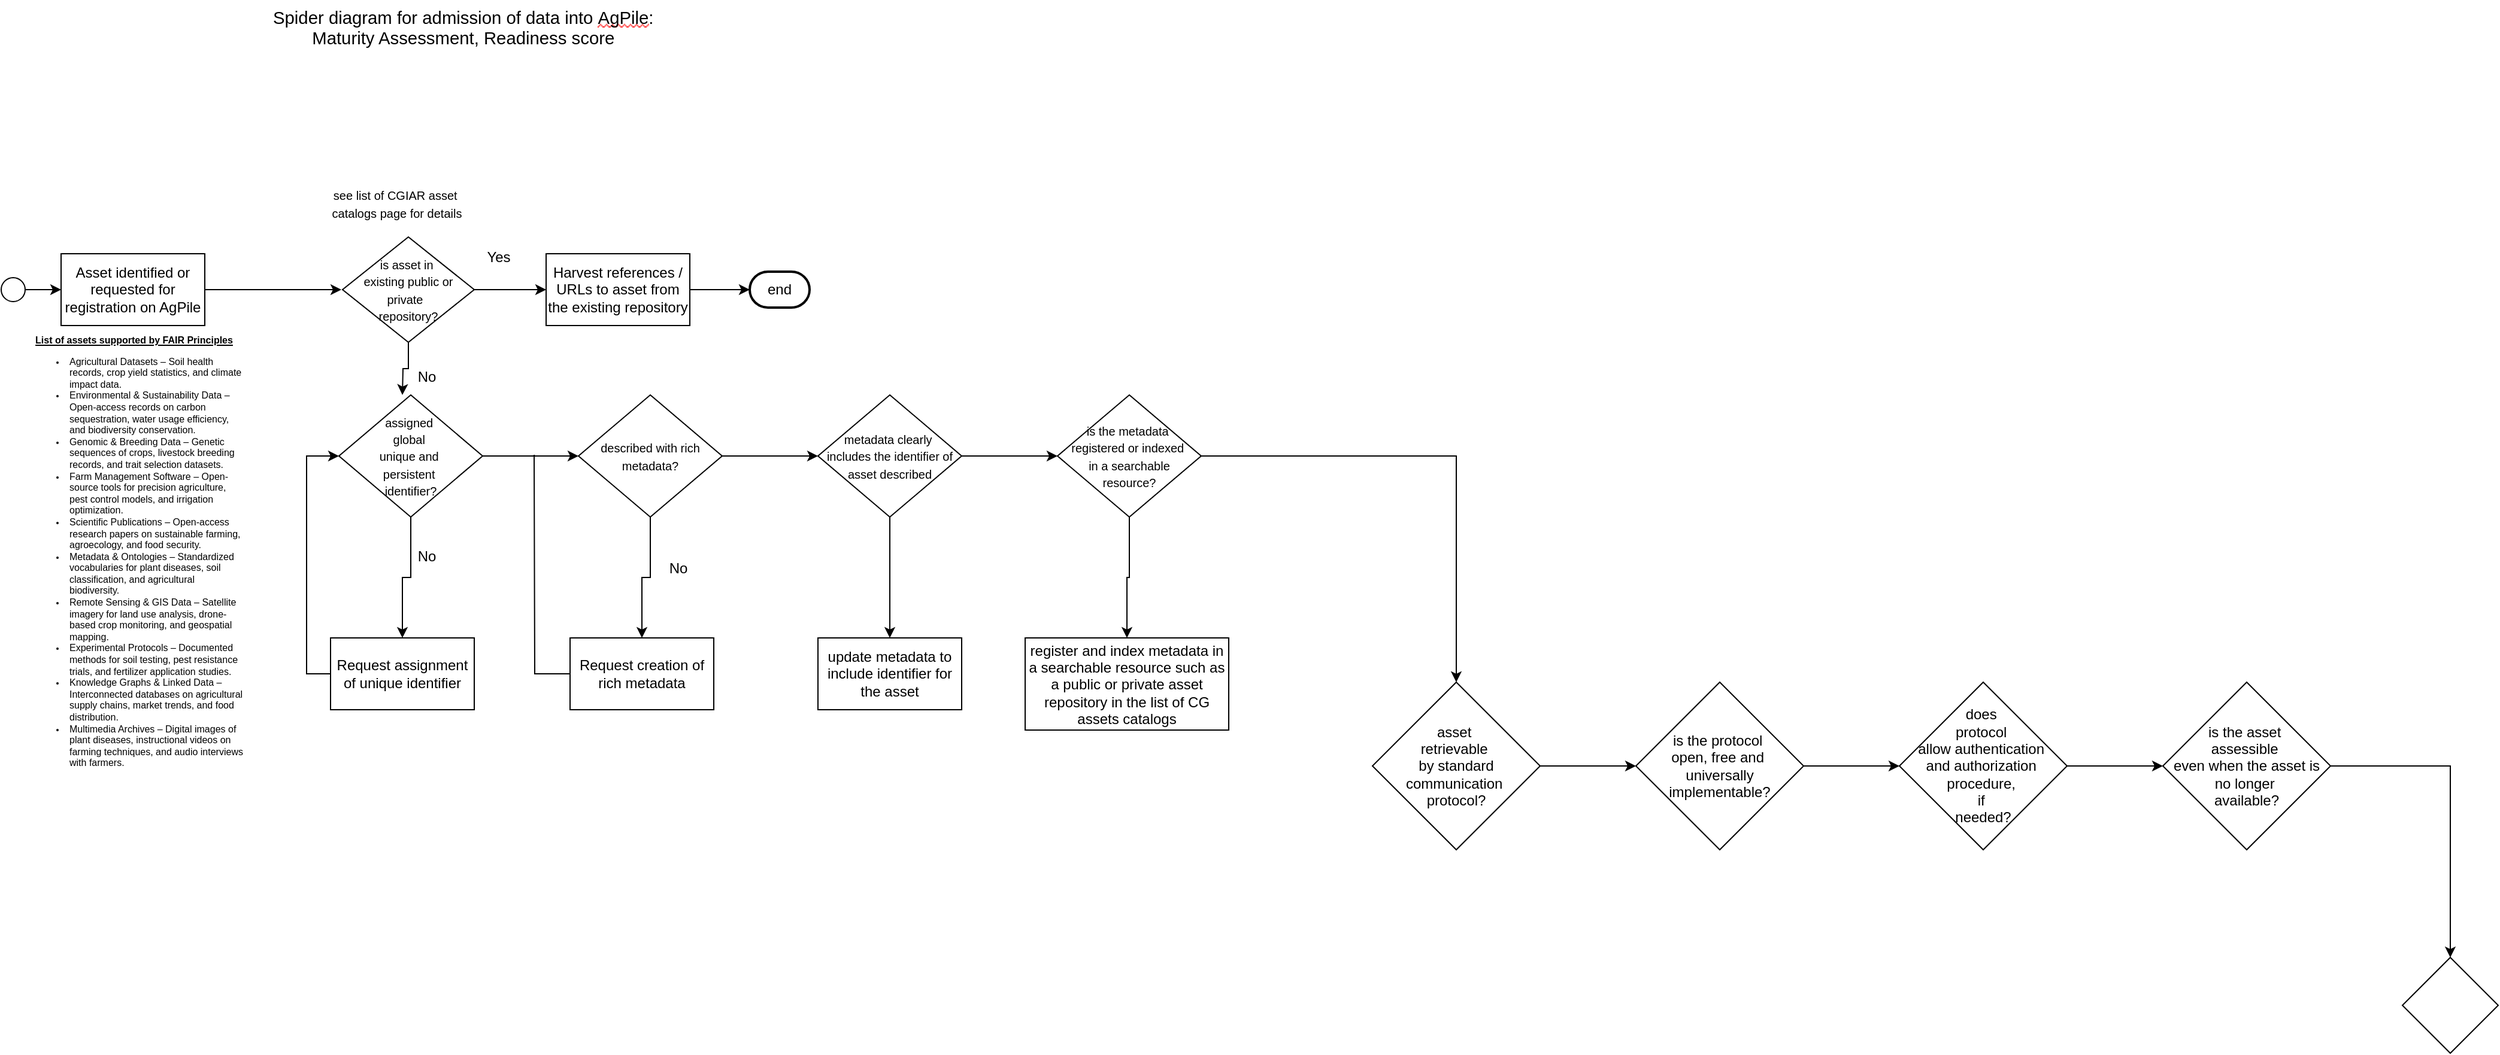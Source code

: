 <mxfile version="27.0.6" pages="2">
  <diagram name="Asset-Decision-Tree" id="kh70RzPJQsRN2QVFIez3">
    <mxGraphModel dx="1367" dy="960" grid="1" gridSize="10" guides="1" tooltips="1" connect="1" arrows="1" fold="1" page="1" pageScale="1" pageWidth="850" pageHeight="1100" math="0" shadow="0">
      <root>
        <mxCell id="0" />
        <mxCell id="1" parent="0" />
        <mxCell id="EKoYhgj5fetH4Y42ur88-1" value="&lt;span data-contrast=&quot;none&quot; class=&quot;TextRun SCXO240272631 BCX8&quot; lang=&quot;EN-US&quot; style=&quot;margin: 0px; padding: 0px; user-select: text; -webkit-user-drag: none; -webkit-tap-highlight-color: transparent; color: rgb(0, 0, 0); font-style: normal; font-variant-caps: normal; font-weight: normal; letter-spacing: normal; orphans: 2; text-align: left; text-indent: 0px; text-transform: none; widows: 2; word-spacing: 0px; -webkit-text-stroke-width: 0px; white-space: normal; background-color: transparent; text-decoration: none; font-size: 11pt; font-family: &amp;quot;Aptos Narrow&amp;quot;, sans-serif; line-height: 17px; font-variant-ligatures: none !important;&quot;&gt;&lt;span class=&quot;NormalTextRun SCXO240272631 BCX8&quot; style=&quot;margin: 0px; padding: 0px; user-select: text; -webkit-user-drag: none; -webkit-tap-highlight-color: transparent; background-color: inherit;&quot;&gt;Spider diagram for admission of data into&lt;span&gt;&amp;nbsp;&lt;/span&gt;&lt;/span&gt;&lt;span class=&quot;SpellingError SCXO240272631 BCX8&quot; style=&quot;margin: 0px; padding: 0px; user-select: text; -webkit-user-drag: none; -webkit-tap-highlight-color: transparent; background-repeat: repeat-x; background-position: left bottom; background-image: url(&amp;quot;data:image/gif;base64,R0lGODlhBQAEAJECAP////8AAAAAAAAAACH5BAEAAAIALAAAAAAFAAQAAAIIlGAXCCHrTCgAOw==&amp;quot;); border-bottom: 1px solid transparent; background-color: inherit;&quot;&gt;AgPile&lt;/span&gt;&lt;span class=&quot;NormalTextRun SCXO240272631 BCX8&quot; style=&quot;margin: 0px; padding: 0px; user-select: text; -webkit-user-drag: none; -webkit-tap-highlight-color: transparent; background-color: inherit;&quot;&gt;:&amp;nbsp;&lt;/span&gt;&lt;/span&gt;&lt;div style=&quot;text-align: center;&quot;&gt;&lt;span data-contrast=&quot;none&quot; class=&quot;TextRun SCXO240272631 BCX8&quot; lang=&quot;EN-US&quot; style=&quot;margin: 0px; padding: 0px; user-select: text; -webkit-user-drag: none; -webkit-tap-highlight-color: transparent; color: rgb(0, 0, 0); font-style: normal; font-variant-caps: normal; font-weight: normal; letter-spacing: normal; orphans: 2; text-indent: 0px; text-transform: none; widows: 2; word-spacing: 0px; -webkit-text-stroke-width: 0px; white-space: normal; background-color: transparent; text-decoration: none; font-size: 11pt; font-family: &amp;quot;Aptos Narrow&amp;quot;, sans-serif; line-height: 17px; font-variant-ligatures: none !important;&quot;&gt;&lt;span class=&quot;NormalTextRun SCXO240272631 BCX8&quot; style=&quot;margin: 0px; padding: 0px; user-select: text; -webkit-user-drag: none; -webkit-tap-highlight-color: transparent; background-color: inherit;&quot;&gt;Maturity Assessment, Readiness score&lt;/span&gt;&lt;/span&gt;&lt;span class=&quot;EOP SCXO240272631 BCX8&quot; style=&quot;margin: 0px; padding: 0px; user-select: text; -webkit-user-drag: none; -webkit-tap-highlight-color: transparent; color: rgb(0, 0, 0); font-style: normal; font-variant-ligatures: normal; font-variant-caps: normal; font-weight: 400; letter-spacing: normal; orphans: 2; text-align: left; text-indent: 0px; text-transform: none; widows: 2; word-spacing: 0px; -webkit-text-stroke-width: 0px; white-space: normal; background-color: rgb(255, 255, 255); text-decoration-thickness: initial; text-decoration-style: initial; text-decoration-color: initial; font-size: 11pt; line-height: 17px; font-family: &amp;quot;Aptos Narrow&amp;quot;, sans-serif;&quot;&gt;&amp;nbsp;&lt;/span&gt;&lt;/div&gt;" style="text;whiteSpace=wrap;html=1;" vertex="1" parent="1">
          <mxGeometry x="260" y="30" width="450" height="60" as="geometry" />
        </mxCell>
        <mxCell id="EKoYhgj5fetH4Y42ur88-4" value="" style="edgeStyle=orthogonalEdgeStyle;rounded=0;orthogonalLoop=1;jettySize=auto;html=1;" edge="1" parent="1" source="EKoYhgj5fetH4Y42ur88-2" target="EKoYhgj5fetH4Y42ur88-3">
          <mxGeometry relative="1" as="geometry" />
        </mxCell>
        <mxCell id="EKoYhgj5fetH4Y42ur88-2" value="" style="ellipse;whiteSpace=wrap;html=1;aspect=fixed;" vertex="1" parent="1">
          <mxGeometry x="35" y="262" width="20" height="20" as="geometry" />
        </mxCell>
        <mxCell id="EKoYhgj5fetH4Y42ur88-3" value="Asset identified or requested for registration on AgPile" style="whiteSpace=wrap;html=1;" vertex="1" parent="1">
          <mxGeometry x="85" y="242" width="120" height="60" as="geometry" />
        </mxCell>
        <mxCell id="EKoYhgj5fetH4Y42ur88-8" value="" style="edgeStyle=orthogonalEdgeStyle;rounded=0;orthogonalLoop=1;jettySize=auto;html=1;" edge="1" parent="1" source="EKoYhgj5fetH4Y42ur88-6" target="EKoYhgj5fetH4Y42ur88-7">
          <mxGeometry relative="1" as="geometry" />
        </mxCell>
        <mxCell id="EKoYhgj5fetH4Y42ur88-14" value="" style="edgeStyle=orthogonalEdgeStyle;rounded=0;orthogonalLoop=1;jettySize=auto;html=1;" edge="1" parent="1" source="EKoYhgj5fetH4Y42ur88-6">
          <mxGeometry relative="1" as="geometry">
            <mxPoint x="370" y="360" as="targetPoint" />
          </mxGeometry>
        </mxCell>
        <mxCell id="EKoYhgj5fetH4Y42ur88-6" value="&lt;font style=&quot;font-size: 10px;&quot;&gt;is asset in&amp;nbsp;&lt;/font&gt;&lt;div&gt;&lt;font style=&quot;font-size: 10px;&quot;&gt;existing public or private&amp;nbsp;&amp;nbsp;&lt;/font&gt;&lt;/div&gt;&lt;div&gt;&lt;font style=&quot;font-size: 10px;&quot;&gt;repository?&lt;/font&gt;&lt;/div&gt;" style="rhombus;whiteSpace=wrap;html=1;" vertex="1" parent="1">
          <mxGeometry x="320" y="228" width="110" height="88" as="geometry" />
        </mxCell>
        <mxCell id="EKoYhgj5fetH4Y42ur88-10" style="edgeStyle=orthogonalEdgeStyle;rounded=0;orthogonalLoop=1;jettySize=auto;html=1;" edge="1" parent="1" source="EKoYhgj5fetH4Y42ur88-7" target="EKoYhgj5fetH4Y42ur88-9">
          <mxGeometry relative="1" as="geometry" />
        </mxCell>
        <mxCell id="EKoYhgj5fetH4Y42ur88-7" value="Harvest references / URLs to asset from the existing repository" style="whiteSpace=wrap;html=1;" vertex="1" parent="1">
          <mxGeometry x="490" y="242" width="120" height="60" as="geometry" />
        </mxCell>
        <mxCell id="EKoYhgj5fetH4Y42ur88-9" value="end" style="strokeWidth=2;html=1;shape=mxgraph.flowchart.terminator;whiteSpace=wrap;" vertex="1" parent="1">
          <mxGeometry x="660" y="257" width="50" height="30" as="geometry" />
        </mxCell>
        <mxCell id="EKoYhgj5fetH4Y42ur88-11" style="edgeStyle=orthogonalEdgeStyle;rounded=0;orthogonalLoop=1;jettySize=auto;html=1;" edge="1" parent="1" source="EKoYhgj5fetH4Y42ur88-3">
          <mxGeometry relative="1" as="geometry">
            <mxPoint x="319" y="272" as="targetPoint" />
          </mxGeometry>
        </mxCell>
        <mxCell id="EKoYhgj5fetH4Y42ur88-12" value="Yes" style="text;html=1;align=center;verticalAlign=middle;resizable=0;points=[];autosize=1;strokeColor=none;fillColor=none;" vertex="1" parent="1">
          <mxGeometry x="430" y="230" width="40" height="30" as="geometry" />
        </mxCell>
        <mxCell id="EKoYhgj5fetH4Y42ur88-16" value="No" style="text;html=1;align=center;verticalAlign=middle;resizable=0;points=[];autosize=1;strokeColor=none;fillColor=none;" vertex="1" parent="1">
          <mxGeometry x="370" y="330" width="40" height="30" as="geometry" />
        </mxCell>
        <mxCell id="EKoYhgj5fetH4Y42ur88-22" value="" style="edgeStyle=orthogonalEdgeStyle;rounded=0;orthogonalLoop=1;jettySize=auto;html=1;" edge="1" parent="1" source="EKoYhgj5fetH4Y42ur88-17" target="EKoYhgj5fetH4Y42ur88-21">
          <mxGeometry relative="1" as="geometry" />
        </mxCell>
        <mxCell id="EKoYhgj5fetH4Y42ur88-25" value="" style="edgeStyle=orthogonalEdgeStyle;rounded=0;orthogonalLoop=1;jettySize=auto;html=1;" edge="1" parent="1" source="EKoYhgj5fetH4Y42ur88-17" target="EKoYhgj5fetH4Y42ur88-24">
          <mxGeometry relative="1" as="geometry" />
        </mxCell>
        <mxCell id="EKoYhgj5fetH4Y42ur88-17" value="&lt;div&gt;&lt;font style=&quot;font-size: 10px;&quot;&gt;assigned&amp;nbsp;&lt;/font&gt;&lt;/div&gt;&lt;div&gt;&lt;font style=&quot;font-size: 10px;&quot;&gt;global&amp;nbsp;&lt;/font&gt;&lt;/div&gt;&lt;div&gt;&lt;font style=&quot;font-size: 10px;&quot;&gt;unique and&amp;nbsp;&lt;/font&gt;&lt;/div&gt;&lt;div&gt;&lt;font style=&quot;font-size: 10px;&quot;&gt;persistent&amp;nbsp;&lt;/font&gt;&lt;/div&gt;&lt;div&gt;&lt;font style=&quot;font-size: 10px;&quot;&gt;identifier?&lt;/font&gt;&lt;/div&gt;" style="rhombus;whiteSpace=wrap;html=1;" vertex="1" parent="1">
          <mxGeometry x="317" y="360" width="120" height="102" as="geometry" />
        </mxCell>
        <mxCell id="eXoO0mXBXrkGlScKykgu-1" style="edgeStyle=orthogonalEdgeStyle;rounded=0;orthogonalLoop=1;jettySize=auto;html=1;entryX=0;entryY=0.5;entryDx=0;entryDy=0;fontFamily=Helvetica;fontSize=12;fontColor=default;exitX=0;exitY=0.5;exitDx=0;exitDy=0;" edge="1" parent="1" source="EKoYhgj5fetH4Y42ur88-21" target="EKoYhgj5fetH4Y42ur88-17">
          <mxGeometry relative="1" as="geometry" />
        </mxCell>
        <mxCell id="EKoYhgj5fetH4Y42ur88-21" value="Request assignment of unique identifier" style="whiteSpace=wrap;html=1;" vertex="1" parent="1">
          <mxGeometry x="310" y="563" width="120" height="60" as="geometry" />
        </mxCell>
        <mxCell id="EKoYhgj5fetH4Y42ur88-23" value="No" style="text;html=1;align=center;verticalAlign=middle;resizable=0;points=[];autosize=1;strokeColor=none;fillColor=none;" vertex="1" parent="1">
          <mxGeometry x="370" y="480" width="40" height="30" as="geometry" />
        </mxCell>
        <mxCell id="EKoYhgj5fetH4Y42ur88-27" value="" style="edgeStyle=orthogonalEdgeStyle;rounded=0;orthogonalLoop=1;jettySize=auto;html=1;" edge="1" parent="1" source="EKoYhgj5fetH4Y42ur88-24" target="EKoYhgj5fetH4Y42ur88-26">
          <mxGeometry relative="1" as="geometry" />
        </mxCell>
        <mxCell id="eXoO0mXBXrkGlScKykgu-7" value="" style="edgeStyle=orthogonalEdgeStyle;rounded=0;orthogonalLoop=1;jettySize=auto;html=1;fontFamily=Helvetica;fontSize=12;fontColor=default;" edge="1" parent="1" source="EKoYhgj5fetH4Y42ur88-24" target="eXoO0mXBXrkGlScKykgu-6">
          <mxGeometry relative="1" as="geometry" />
        </mxCell>
        <mxCell id="EKoYhgj5fetH4Y42ur88-24" value="&lt;div&gt;&lt;span style=&quot;font-size: 10px;&quot;&gt;described with rich metadata?&lt;/span&gt;&lt;/div&gt;" style="rhombus;whiteSpace=wrap;html=1;" vertex="1" parent="1">
          <mxGeometry x="517" y="360" width="120" height="102" as="geometry" />
        </mxCell>
        <mxCell id="eXoO0mXBXrkGlScKykgu-5" style="edgeStyle=orthogonalEdgeStyle;rounded=0;orthogonalLoop=1;jettySize=auto;html=1;fontFamily=Helvetica;fontSize=12;fontColor=default;endArrow=none;startFill=0;" edge="1" parent="1" source="EKoYhgj5fetH4Y42ur88-26">
          <mxGeometry relative="1" as="geometry">
            <mxPoint x="480" y="410" as="targetPoint" />
          </mxGeometry>
        </mxCell>
        <mxCell id="EKoYhgj5fetH4Y42ur88-26" value="Request creation of rich metadata" style="whiteSpace=wrap;html=1;" vertex="1" parent="1">
          <mxGeometry x="510" y="563" width="120" height="60" as="geometry" />
        </mxCell>
        <mxCell id="EKoYhgj5fetH4Y42ur88-28" value="No" style="text;html=1;align=center;verticalAlign=middle;resizable=0;points=[];autosize=1;strokeColor=none;fillColor=none;" vertex="1" parent="1">
          <mxGeometry x="580" y="490" width="40" height="30" as="geometry" />
        </mxCell>
        <mxCell id="EKoYhgj5fetH4Y42ur88-33" value="&lt;div style=&quot;text-align: center;&quot;&gt;&lt;span style=&quot;background-color: transparent; color: light-dark(rgb(0, 0, 0), rgb(255, 255, 255)); text-wrap-mode: nowrap;&quot;&gt;&lt;b&gt;&lt;u&gt;List of assets supported by FAIR Principles&lt;/u&gt;&lt;/b&gt;&lt;/span&gt;&lt;/div&gt;&lt;ul&gt;&lt;li&gt;Agricultural Datasets – Soil health records,&amp;nbsp;&lt;span style=&quot;background-color: transparent; color: light-dark(rgb(0, 0, 0), rgb(255, 255, 255));&quot;&gt;crop yield statistics, and climate impact data.&lt;/span&gt;&lt;/li&gt;&lt;li&gt;Environmental &amp;amp; Sustainability Data – Open-access records on carbon sequestration, water usage efficiency, and biodiversity conservation.&lt;/li&gt;&lt;li&gt;Genomic &amp;amp; Breeding Data – Genetic sequences of crops, livestock breeding records, and trait selection datasets.&lt;/li&gt;&lt;li&gt;Farm Management Software – Open-source tools for precision agriculture, pest control models, and irrigation optimization.&lt;/li&gt;&lt;li&gt;Scientific Publications – Open-access research papers on sustainable farming, agroecology, and food security.&lt;/li&gt;&lt;li&gt;Metadata &amp;amp; Ontologies – Standardized vocabularies for plant diseases, soil classification, and agricultural biodiversity.&lt;/li&gt;&lt;li&gt;Remote Sensing &amp;amp; GIS Data – Satellite imagery for land use analysis, drone-based crop monitoring, and geospatial mapping.&lt;/li&gt;&lt;li&gt;Experimental Protocols – Documented methods for soil testing, pest resistance trials, and fertilizer application studies.&lt;/li&gt;&lt;li&gt;Knowledge Graphs &amp;amp; Linked Data – Interconnected databases on agricultural supply chains, market trends, and food distribution.&lt;/li&gt;&lt;li&gt;Multimedia Archives – Digital images of plant diseases, instructional videos on farming techniques, and audio interviews with farmers.&lt;/li&gt;&lt;/ul&gt;" style="text;html=1;align=left;verticalAlign=middle;rounded=0; whiteSpace=wrap;overflow=visible;whiteSpace=wrap;fontSize=8;" vertex="1" parent="1">
          <mxGeometry x="50" y="410" width="190" height="170" as="geometry" />
        </mxCell>
        <mxCell id="EKoYhgj5fetH4Y42ur88-37" value="&lt;font style=&quot;font-size: 10px;&quot;&gt;see list of CGIAR asset&amp;nbsp;&lt;/font&gt;&lt;div&gt;&lt;font style=&quot;font-size: 10px;&quot;&gt;catalogs page for details&lt;/font&gt;&lt;/div&gt;" style="text;html=1;align=center;verticalAlign=middle;resizable=0;points=[];autosize=1;strokeColor=none;fillColor=none;fontFamily=Helvetica;fontSize=12;fontColor=default;" vertex="1" parent="1">
          <mxGeometry x="300" y="180" width="130" height="40" as="geometry" />
        </mxCell>
        <mxCell id="eXoO0mXBXrkGlScKykgu-9" value="" style="edgeStyle=orthogonalEdgeStyle;rounded=0;orthogonalLoop=1;jettySize=auto;html=1;fontFamily=Helvetica;fontSize=12;fontColor=default;" edge="1" parent="1" source="eXoO0mXBXrkGlScKykgu-6" target="eXoO0mXBXrkGlScKykgu-8">
          <mxGeometry relative="1" as="geometry" />
        </mxCell>
        <mxCell id="eXoO0mXBXrkGlScKykgu-11" value="" style="edgeStyle=orthogonalEdgeStyle;rounded=0;orthogonalLoop=1;jettySize=auto;html=1;fontFamily=Helvetica;fontSize=12;fontColor=default;" edge="1" parent="1" source="eXoO0mXBXrkGlScKykgu-6" target="eXoO0mXBXrkGlScKykgu-10">
          <mxGeometry relative="1" as="geometry" />
        </mxCell>
        <mxCell id="eXoO0mXBXrkGlScKykgu-6" value="&lt;div&gt;&lt;span style=&quot;font-size: 10px;&quot;&gt;metadata clearly&amp;nbsp;&lt;/span&gt;&lt;/div&gt;&lt;div&gt;&lt;span style=&quot;font-size: 10px;&quot;&gt;includes the identifier of asset described&lt;/span&gt;&lt;/div&gt;" style="rhombus;whiteSpace=wrap;html=1;" vertex="1" parent="1">
          <mxGeometry x="717" y="360" width="120" height="102" as="geometry" />
        </mxCell>
        <mxCell id="eXoO0mXBXrkGlScKykgu-8" value="update metadata to include identifier for the asset" style="whiteSpace=wrap;html=1;" vertex="1" parent="1">
          <mxGeometry x="717" y="563" width="120" height="60" as="geometry" />
        </mxCell>
        <mxCell id="eXoO0mXBXrkGlScKykgu-13" value="" style="edgeStyle=orthogonalEdgeStyle;rounded=0;orthogonalLoop=1;jettySize=auto;html=1;fontFamily=Helvetica;fontSize=12;fontColor=default;" edge="1" parent="1" source="eXoO0mXBXrkGlScKykgu-10" target="eXoO0mXBXrkGlScKykgu-12">
          <mxGeometry relative="1" as="geometry" />
        </mxCell>
        <mxCell id="eXoO0mXBXrkGlScKykgu-15" value="" style="edgeStyle=orthogonalEdgeStyle;rounded=0;orthogonalLoop=1;jettySize=auto;html=1;fontFamily=Helvetica;fontSize=12;fontColor=default;" edge="1" parent="1" source="eXoO0mXBXrkGlScKykgu-10" target="eXoO0mXBXrkGlScKykgu-14">
          <mxGeometry relative="1" as="geometry" />
        </mxCell>
        <mxCell id="eXoO0mXBXrkGlScKykgu-10" value="&lt;div&gt;&lt;span style=&quot;font-size: 10px;&quot;&gt;is the metadata&amp;nbsp;&lt;/span&gt;&lt;/div&gt;&lt;div&gt;&lt;span style=&quot;font-size: 10px;&quot;&gt;registered or indexed&amp;nbsp;&lt;/span&gt;&lt;/div&gt;&lt;div&gt;&lt;span style=&quot;font-size: 10px;&quot;&gt;in a searchable&lt;/span&gt;&lt;/div&gt;&lt;div&gt;&lt;span style=&quot;font-size: 10px;&quot;&gt;resource?&lt;/span&gt;&lt;/div&gt;" style="rhombus;whiteSpace=wrap;html=1;" vertex="1" parent="1">
          <mxGeometry x="917" y="360" width="120" height="102" as="geometry" />
        </mxCell>
        <mxCell id="eXoO0mXBXrkGlScKykgu-12" value="register and index metadata in a searchable resource such as a public or private asset repository in the list of CG assets catalogs" style="whiteSpace=wrap;html=1;" vertex="1" parent="1">
          <mxGeometry x="890" y="563" width="170" height="77" as="geometry" />
        </mxCell>
        <mxCell id="eXoO0mXBXrkGlScKykgu-17" value="" style="edgeStyle=orthogonalEdgeStyle;rounded=0;orthogonalLoop=1;jettySize=auto;html=1;fontFamily=Helvetica;fontSize=12;fontColor=default;" edge="1" parent="1" source="eXoO0mXBXrkGlScKykgu-14" target="eXoO0mXBXrkGlScKykgu-16">
          <mxGeometry relative="1" as="geometry" />
        </mxCell>
        <mxCell id="eXoO0mXBXrkGlScKykgu-14" value="asset&amp;nbsp;&lt;div&gt;retrievable&amp;nbsp;&lt;div&gt;by standard communication&amp;nbsp;&lt;/div&gt;&lt;div&gt;protocol?&lt;/div&gt;&lt;/div&gt;" style="rhombus;whiteSpace=wrap;html=1;" vertex="1" parent="1">
          <mxGeometry x="1180" y="600" width="140" height="140" as="geometry" />
        </mxCell>
        <mxCell id="eXoO0mXBXrkGlScKykgu-19" value="" style="edgeStyle=orthogonalEdgeStyle;rounded=0;orthogonalLoop=1;jettySize=auto;html=1;fontFamily=Helvetica;fontSize=12;fontColor=default;" edge="1" parent="1" source="eXoO0mXBXrkGlScKykgu-16" target="eXoO0mXBXrkGlScKykgu-18">
          <mxGeometry relative="1" as="geometry" />
        </mxCell>
        <mxCell id="eXoO0mXBXrkGlScKykgu-16" value="is the protocol&amp;nbsp;&lt;div&gt;open,&amp;nbsp;&lt;span style=&quot;background-color: transparent; color: light-dark(rgb(0, 0, 0), rgb(255, 255, 255));&quot;&gt;free and&amp;nbsp;&lt;/span&gt;&lt;/div&gt;&lt;div&gt;&lt;span style=&quot;background-color: transparent; color: light-dark(rgb(0, 0, 0), rgb(255, 255, 255));&quot;&gt;universally implementable?&lt;/span&gt;&lt;/div&gt;" style="rhombus;whiteSpace=wrap;html=1;" vertex="1" parent="1">
          <mxGeometry x="1400" y="600" width="140" height="140" as="geometry" />
        </mxCell>
        <mxCell id="eXoO0mXBXrkGlScKykgu-21" value="" style="edgeStyle=orthogonalEdgeStyle;rounded=0;orthogonalLoop=1;jettySize=auto;html=1;fontFamily=Helvetica;fontSize=12;fontColor=default;" edge="1" parent="1" source="eXoO0mXBXrkGlScKykgu-18" target="eXoO0mXBXrkGlScKykgu-20">
          <mxGeometry relative="1" as="geometry" />
        </mxCell>
        <mxCell id="eXoO0mXBXrkGlScKykgu-18" value="does&amp;nbsp;&lt;div&gt;protocol&amp;nbsp;&lt;div&gt;allow authentication&amp;nbsp;&lt;/div&gt;&lt;div&gt;and authorization&amp;nbsp;&lt;div&gt;procedure,&amp;nbsp;&lt;/div&gt;&lt;div&gt;if&amp;nbsp;&lt;/div&gt;&lt;div&gt;needed?&lt;/div&gt;&lt;/div&gt;&lt;/div&gt;" style="rhombus;whiteSpace=wrap;html=1;" vertex="1" parent="1">
          <mxGeometry x="1620" y="600" width="140" height="140" as="geometry" />
        </mxCell>
        <mxCell id="eXoO0mXBXrkGlScKykgu-23" value="" style="edgeStyle=orthogonalEdgeStyle;rounded=0;orthogonalLoop=1;jettySize=auto;html=1;fontFamily=Helvetica;fontSize=12;fontColor=default;" edge="1" parent="1" source="eXoO0mXBXrkGlScKykgu-20" target="eXoO0mXBXrkGlScKykgu-22">
          <mxGeometry relative="1" as="geometry" />
        </mxCell>
        <mxCell id="eXoO0mXBXrkGlScKykgu-20" value="is the asset&amp;nbsp;&lt;div&gt;assessible&amp;nbsp;&lt;div&gt;even when the asset is no longer&amp;nbsp;&lt;/div&gt;&lt;div&gt;available?&lt;/div&gt;&lt;/div&gt;" style="rhombus;whiteSpace=wrap;html=1;" vertex="1" parent="1">
          <mxGeometry x="1840" y="600" width="140" height="140" as="geometry" />
        </mxCell>
        <mxCell id="eXoO0mXBXrkGlScKykgu-22" value="" style="rhombus;whiteSpace=wrap;html=1;" vertex="1" parent="1">
          <mxGeometry x="2040" y="830" width="80" height="80" as="geometry" />
        </mxCell>
      </root>
    </mxGraphModel>
  </diagram>
  <diagram id="Ic8ztu4tHlWK104ME1zR" name="List of CGIAR asset catalogs">
    <mxGraphModel dx="1162" dy="816" grid="1" gridSize="10" guides="1" tooltips="1" connect="1" arrows="1" fold="1" page="1" pageScale="1" pageWidth="1100" pageHeight="850" math="0" shadow="0">
      <root>
        <mxCell id="0" />
        <mxCell id="1" parent="0" />
        <UserObject label="&lt;div style=&quot;text-align: center;&quot;&gt;&lt;span style=&quot;background-color: transparent; color: light-dark(rgb(0, 0, 0), rgb(255, 255, 255));&quot;&gt;&lt;b&gt;&lt;u&gt;Provider | Name | URL&lt;/u&gt;&lt;/b&gt;&lt;/span&gt;&lt;/div&gt;&lt;ol&gt;&lt;li&gt;Africa Rice Center | HARVARD Dataverse&amp;nbsp; | https://dataverse.harvard.edu/dataverse/harvard?q=%22Africa%20Rice%20Center%22&lt;/li&gt;&lt;li&gt;Africa Rice Center | CGSpace&amp;nbsp; | https://cgspace.cgiar.org/search?spc.page=1&amp;amp;query=%22Africa%20Rice%20Center%22&lt;/li&gt;&lt;li&gt;Africa Rice Center | HARVARD Dataverse&amp;nbsp; | https://dataverse.harvard.edu/dataverse/harvard?q=%22Africa%20Rice%20Center%22&lt;/li&gt;&lt;li&gt;Africa Rice Center | CGSpace&amp;nbsp; | https://cgspace.cgiar.org/search?query=%22Bioversity%20International%22&amp;amp;spc.page=1&lt;/li&gt;&lt;li&gt;Bioversity-CIAT Alliance | CGSpace&amp;nbsp; | https://cgspace.cgiar.org/search?query=%22Bioversity-CIAT%20Alliance%22&amp;amp;spc.page=1&lt;/li&gt;&lt;li&gt;CIAT - International Center for Tropical Agriculture | HARVARD Dataverse&amp;nbsp; | https://dataverse.harvard.edu/dataverse/CIAT&lt;/li&gt;&lt;li&gt;CIAT - International Center for Tropical Agriculture | CGSpace&amp;nbsp; | https://cgspace.cgiar.org/search?query=%22CIAT%20-%20International%20Center%20for%20Tropical%20Agriculture%22&amp;amp;spc.page=1&lt;/li&gt;&lt;li&gt;CIFOR - Center for International Forestry Research | CIFOR Dataverse&amp;nbsp; | https://dataverse.harvard.edu/dataverse/harvard/?q=%22CIFOR%22&lt;/li&gt;&lt;li&gt;CIFOR - Center for International Forestry Research | CGSpace&amp;nbsp; | https://cgspace.cgiar.org/search?query=%22CIFOR%20-%20Center%20for%20International%20Forestry%20Research%22&amp;amp;spc.page=1&lt;/li&gt;&lt;li&gt;CIMMYT - International Maize and Wheat Improvement Center | CIMMYT Research Data &amp;amp; Software Repository&amp;nbsp; | https://data.cimmyt.org/dataverse/root&lt;/li&gt;&lt;li&gt;CIMMYT - International Maize and Wheat Improvement Center | CIMMYT Publications Repository&amp;nbsp; | https://repository.cimmyt.org/home&lt;/li&gt;&lt;li&gt;CIP - International Potato Center | CIP Dataverse&amp;nbsp; | https://dataverse.harvard.edu/dataverse/harvard/?q=%22International+Potato+Center%22&lt;/li&gt;&lt;li&gt;CIP - International Potato Center | CGSpace&amp;nbsp; | https://cgspace.cgiar.org/search?query=%22CIP%20-%20International%20Potato%20Center%22&amp;amp;spc.page=1&lt;/li&gt;&lt;li&gt;CRPs/PTFs - CGIAR Research Programs and Platforms | HARVARD Dataverse&amp;nbsp; | https://dataverse.harvard.edu/dataverse/harvard/?q=CRPs%2FPTFs&lt;/li&gt;&lt;li&gt;CRPs/PTFs - CGIAR Research Programs and Platforms | CGSpace&amp;nbsp; | https://cgspace.cgiar.org/search?query=CRPs%2FPTFs%20&amp;amp;spc.page=1&lt;/li&gt;&lt;li&gt;CTA - Technical Centre for Agricultural and Rural Cooperation | CGSpace&amp;nbsp; | https://cgspace.cgiar.org/search?query=%22CTA%20-%20Technical%20Centre%20for%20Agricultural%20and%20Rural%20Cooperation%22&amp;amp;spc.page=1&lt;/li&gt;&lt;li&gt;Government of India (IndiaGOV) | Open Government Data (OGD) Platform India&amp;nbsp; | https://www.data.gov.in/&lt;/li&gt;&lt;li&gt;ICAR - Indian Council of Agricultural Research | KRISHI&amp;nbsp; | https://krishi.icar.gov.in/jspui/&lt;/li&gt;&lt;li&gt;ICARDA - International Center for Agricultural Research in the Dry Areas | MELDATA&amp;nbsp; | https://data.mel.cgiar.org/&lt;/li&gt;&lt;li&gt;ICARDA - International Center for Agricultural Research in the Dry Areas | MELSpace&amp;nbsp; | https://repo.mel.cgiar.org/home&lt;/li&gt;&lt;li&gt;ICRAF - World Agroforestry Centre | ICRAF Research Data Repository&amp;nbsp; | https://data.worldagroforestry.org/&lt;/li&gt;&lt;li&gt;ICRAF - World Agroforestry Centre | ICRAF Web Portal&amp;nbsp; | https://www.cifor-icraf.org/knowledge/publications/&lt;/li&gt;&lt;li&gt;ICRISAT - International Crops Research Institute for the Semi-Arid Tropics | ICRISAT Dataverse&amp;nbsp; | https://dataverse.harvard.edu/dataverse/harvard/?q=ICRISAT&lt;/li&gt;&lt;li&gt;ICRISAT - International Crops Research Institute for the Semi-Arid Tropics | ICRISAT Library&amp;nbsp; | https://oar.icrisat.org/&lt;/li&gt;&lt;li&gt;IFPRI - International Food Policy Research Institute | HARVARD Dataverse&amp;nbsp; | https://dataverse.harvard.edu/dataverse/harvard/?q=IFPRI&lt;/li&gt;&lt;li&gt;IFPRI - International Food Policy Research Institute | IFPRI Library&amp;nbsp; | https://ebrary.ifpri.org/&lt;/li&gt;&lt;li&gt;IGAD - Intergovernmental Authority on Development | CGSpace&amp;nbsp; | https://cgspace.cgiar.org/search?query=%22IGAD%20-%20Intergovernmental%20Authority%20on%20Development%22&amp;amp;spc.page=1&lt;/li&gt;&lt;li&gt;IITA - International Institute of Tropical Agriculture | IITA CKAN&amp;nbsp; | https://data.iita.org/&lt;/li&gt;&lt;li&gt;IITA - International Institute of Tropical Agriculture | CGSpace&amp;nbsp; | https://cgspace.cgiar.org/search?query=%22IITA%20-%20International%20Institute%20of%20Tropical%20Agriculture%22&amp;amp;spc.page=1&lt;/li&gt;&lt;li&gt;ILRI - International Livestock Research Institute | ILRI Datasets Portal&amp;nbsp; | https://data.ilri.org/portal/&lt;/li&gt;&lt;li&gt;ILRI - International Livestock Research Institute | CGSpace&amp;nbsp; | https://cgspace.cgiar.org/search?query=%22ILRI%20-%20International%20Livestock%20Research%20Institute%22&amp;amp;spc.page=1&lt;/li&gt;&lt;li&gt;IRRI - International Rice Research Institute | HARVARD Dataverse&amp;nbsp; | https://dataverse.harvard.edu/dataverse/harvard/?q=IRRI&lt;/li&gt;&lt;li&gt;IRRI - International Rice Research Institute | IRRI Library&amp;nbsp; | https://library.irri.org/&lt;/li&gt;&lt;li&gt;IWMI - International Water Management Institute | Water Data Portal&amp;nbsp; | https://waterdata.iwmi.org/&lt;/li&gt;&lt;li&gt;IWMI - International Water Management Institute | CGSpace&amp;nbsp; | https://cgspace.cgiar.org/search?query=%22IWMI%20-%20International%20Water%20Management%20Institute%22&amp;amp;spc.page=1&lt;/li&gt;&lt;li&gt;PABRA - Pan-Africa Bean Research Alliance | CGSpace&amp;nbsp; | https://cgspace.cgiar.org/search?query=%22PABRA%20-%20Pan-Africa%20Bean%20Research%20Alliance%22&amp;amp;spc.page=1&lt;/li&gt;&lt;li&gt;UK Foreign, Commonwealth &amp;amp; Development Office (FCDO) | GOV.UK&amp;nbsp; | https://www.gov.uk/research-for-development-outputs&lt;/li&gt;&lt;li&gt;UK Foreign, Commonwealth &amp;amp; Development Office (FCDO) | GOV.UK&amp;nbsp; | https://www.gov.uk/research-for-development-outputs&lt;/li&gt;&lt;li&gt;USAID - Feed the Future | USAID Development Data Library (DDL)&amp;nbsp; | https://data.usaid.gov/login&lt;/li&gt;&lt;li&gt;USAID - Feed the Future | CGSpace&amp;nbsp; | https://cgspace.cgiar.org/search?query=%22USAID%20-%20Feed%20the%20Future%22&amp;amp;spc.page=1&lt;/li&gt;&lt;li&gt;World Bank Group (WB) | Microdata Library&amp;nbsp; | https://microdata.worldbank.org/index.php/home&lt;/li&gt;&lt;li&gt;WorldFish | HARVARD Dataverse&amp;nbsp; | https://dataverse.harvard.edu/dataverse/harvard/?q=WorldFish&lt;/li&gt;&lt;li&gt;WorldFish | WorldFish Repository&amp;nbsp; | https://digitalarchive.worldfishcenter.org/home&lt;/li&gt;&lt;/ol&gt;" link="Provider | Name | URL&#xa;Africa Rice Center | HARVARD Dataverse  | https://dataverse.harvard.edu/dataverse/harvard?q=%22Africa%20Rice%20Center%22&#xa;Africa Rice Center | CGSpace  | https://cgspace.cgiar.org/search?spc.page=1&amp;query=%22Africa%20Rice%20Center%22&#xa;Africa Rice Center | HARVARD Dataverse  | https://dataverse.harvard.edu/dataverse/harvard?q=%22Africa%20Rice%20Center%22&#xa;Africa Rice Center | CGSpace  | https://cgspace.cgiar.org/search?query=%22Bioversity%20International%22&amp;spc.page=1&#xa;Bioversity-CIAT Alliance | CGSpace  | https://cgspace.cgiar.org/search?query=%22Bioversity-CIAT%20Alliance%22&amp;spc.page=1&#xa;CIAT - International Center for Tropical Agriculture | HARVARD Dataverse  | https://dataverse.harvard.edu/dataverse/CIAT&#xa;CIAT - International Center for Tropical Agriculture | CGSpace  | https://cgspace.cgiar.org/search?query=%22CIAT%20-%20International%20Center%20for%20Tropical%20Agriculture%22&amp;spc.page=1&#xa;CIFOR - Center for International Forestry Research | CIFOR Dataverse  | https://dataverse.harvard.edu/dataverse/harvard/?q=%22CIFOR%22&#xa;CIFOR - Center for International Forestry Research | CGSpace  | https://cgspace.cgiar.org/search?query=%22CIFOR%20-%20Center%20for%20International%20Forestry%20Research%22&amp;spc.page=1&#xa;CIMMYT - International Maize and Wheat Improvement Center | CIMMYT Research Data &amp; Software Repository  | https://data.cimmyt.org/dataverse/root&#xa;CIMMYT - International Maize and Wheat Improvement Center | CIMMYT Publications Repository  | https://repository.cimmyt.org/home&#xa;CIP - International Potato Center | CIP Dataverse  | https://dataverse.harvard.edu/dataverse/harvard/?q=%22International+Potato+Center%22&#xa;CIP - International Potato Center | CGSpace  | https://cgspace.cgiar.org/search?query=%22CIP%20-%20International%20Potato%20Center%22&amp;spc.page=1&#xa;CRPs/PTFs - CGIAR Research Programs and Platforms | HARVARD Dataverse  | https://dataverse.harvard.edu/dataverse/harvard/?q=CRPs%2FPTFs&#xa;CRPs/PTFs - CGIAR Research Programs and Platforms | CGSpace  | https://cgspace.cgiar.org/search?query=CRPs%2FPTFs%20&amp;spc.page=1&#xa;CTA - Technical Centre for Agricultural and Rural Cooperation | CGSpace  | https://cgspace.cgiar.org/search?query=%22CTA%20-%20Technical%20Centre%20for%20Agricultural%20and%20Rural%20Cooperation%22&amp;spc.page=1&#xa;Government of India (IndiaGOV) | Open Government Data (OGD) Platform India  | https://www.data.gov.in/&#xa;ICAR - Indian Council of Agricultural Research | KRISHI  | https://krishi.icar.gov.in/jspui/&#xa;ICARDA - International Center for Agricultural Research in the Dry Areas | MELDATA  | https://data.mel.cgiar.org/&#xa;ICARDA - International Center for Agricultural Research in the Dry Areas | MELSpace  | https://repo.mel.cgiar.org/home&#xa;ICRAF - World Agroforestry Centre | ICRAF Research Data Repository  | https://data.worldagroforestry.org/&#xa;ICRAF - World Agroforestry Centre | ICRAF Web Portal  | https://www.cifor-icraf.org/knowledge/publications/&#xa;ICRISAT - International Crops Research Institute for the Semi-Arid Tropics | ICRISAT Dataverse  | https://dataverse.harvard.edu/dataverse/harvard/?q=ICRISAT&#xa;ICRISAT - International Crops Research Institute for the Semi-Arid Tropics | ICRISAT Library  | https://oar.icrisat.org/&#xa;IFPRI - International Food Policy Research Institute | HARVARD Dataverse  | https://dataverse.harvard.edu/dataverse/harvard/?q=IFPRI&#xa;IFPRI - International Food Policy Research Institute | IFPRI Library  | https://ebrary.ifpri.org/&#xa;IGAD - Intergovernmental Authority on Development | CGSpace  | https://cgspace.cgiar.org/search?query=%22IGAD%20-%20Intergovernmental%20Authority%20on%20Development%22&amp;spc.page=1&#xa;IITA - International Institute of Tropical Agriculture | IITA CKAN  | https://data.iita.org/&#xa;IITA - International Institute of Tropical Agriculture | CGSpace  | https://cgspace.cgiar.org/search?query=%22IITA%20-%20International%20Institute%20of%20Tropical%20Agriculture%22&amp;spc.page=1&#xa;ILRI - International Livestock Research Institute | ILRI Datasets Portal  | https://data.ilri.org/portal/&#xa;ILRI - International Livestock Research Institute | CGSpace  | https://cgspace.cgiar.org/search?query=%22ILRI%20-%20International%20Livestock%20Research%20Institute%22&amp;spc.page=1&#xa;IRRI - International Rice Research Institute | HARVARD Dataverse  | https://dataverse.harvard.edu/dataverse/harvard/?q=IRRI&#xa;IRRI - International Rice Research Institute | IRRI Library  | https://library.irri.org/&#xa;IWMI - International Water Management Institute | Water Data Portal  | https://waterdata.iwmi.org/&#xa;IWMI - International Water Management Institute | CGSpace  | https://cgspace.cgiar.org/search?query=%22IWMI%20-%20International%20Water%20Management%20Institute%22&amp;spc.page=1&#xa;PABRA - Pan-Africa Bean Research Alliance | CGSpace  | https://cgspace.cgiar.org/search?query=%22PABRA%20-%20Pan-Africa%20Bean%20Research%20Alliance%22&amp;spc.page=1&#xa;UK Foreign, Commonwealth &amp; Development Office (FCDO) | GOV.UK  | https://www.gov.uk/research-for-development-outputs&#xa;UK Foreign, Commonwealth &amp; Development Office (FCDO) | GOV.UK  | https://www.gov.uk/research-for-development-outputs&#xa;USAID - Feed the Future | USAID Development Data Library (DDL)  | https://data.usaid.gov/login&#xa;USAID - Feed the Future | CGSpace  | https://cgspace.cgiar.org/search?query=%22USAID%20-%20Feed%20the%20Future%22&amp;spc.page=1&#xa;World Bank Group (WB) | Microdata Library  | https://microdata.worldbank.org/index.php/home&#xa;WorldFish | HARVARD Dataverse  | https://dataverse.harvard.edu/dataverse/harvard/?q=WorldFish&#xa;WorldFish | WorldFish Repository  | https://digitalarchive.worldfishcenter.org/home" id="vUZJN7qZZwGLHw8dWhFa-2">
          <mxCell style="text;whiteSpace=wrap;html=1;fontFamily=Helvetica;fontSize=13;fontColor=default;" vertex="1" parent="1">
            <mxGeometry y="40" width="1270" height="680" as="geometry" />
          </mxCell>
        </UserObject>
      </root>
    </mxGraphModel>
  </diagram>
</mxfile>
